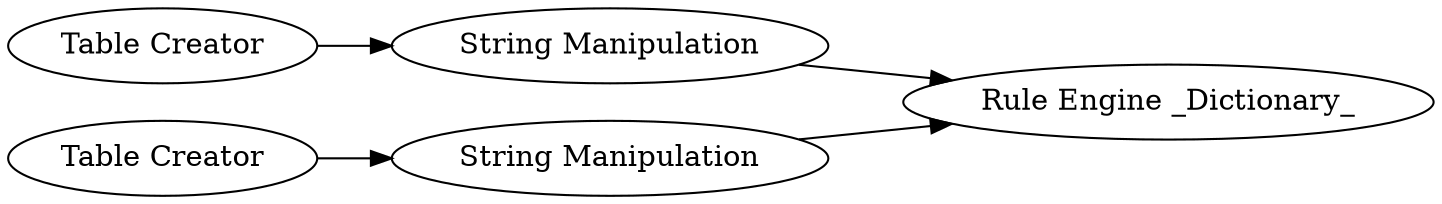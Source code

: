 digraph {
	2 -> 6
	6 -> 4
	5 -> 4
	1 -> 5
	5 [label="String Manipulation"]
	1 [label="Table Creator"]
	4 [label="Rule Engine _Dictionary_"]
	6 [label="String Manipulation"]
	2 [label="Table Creator"]
	rankdir=LR
}

